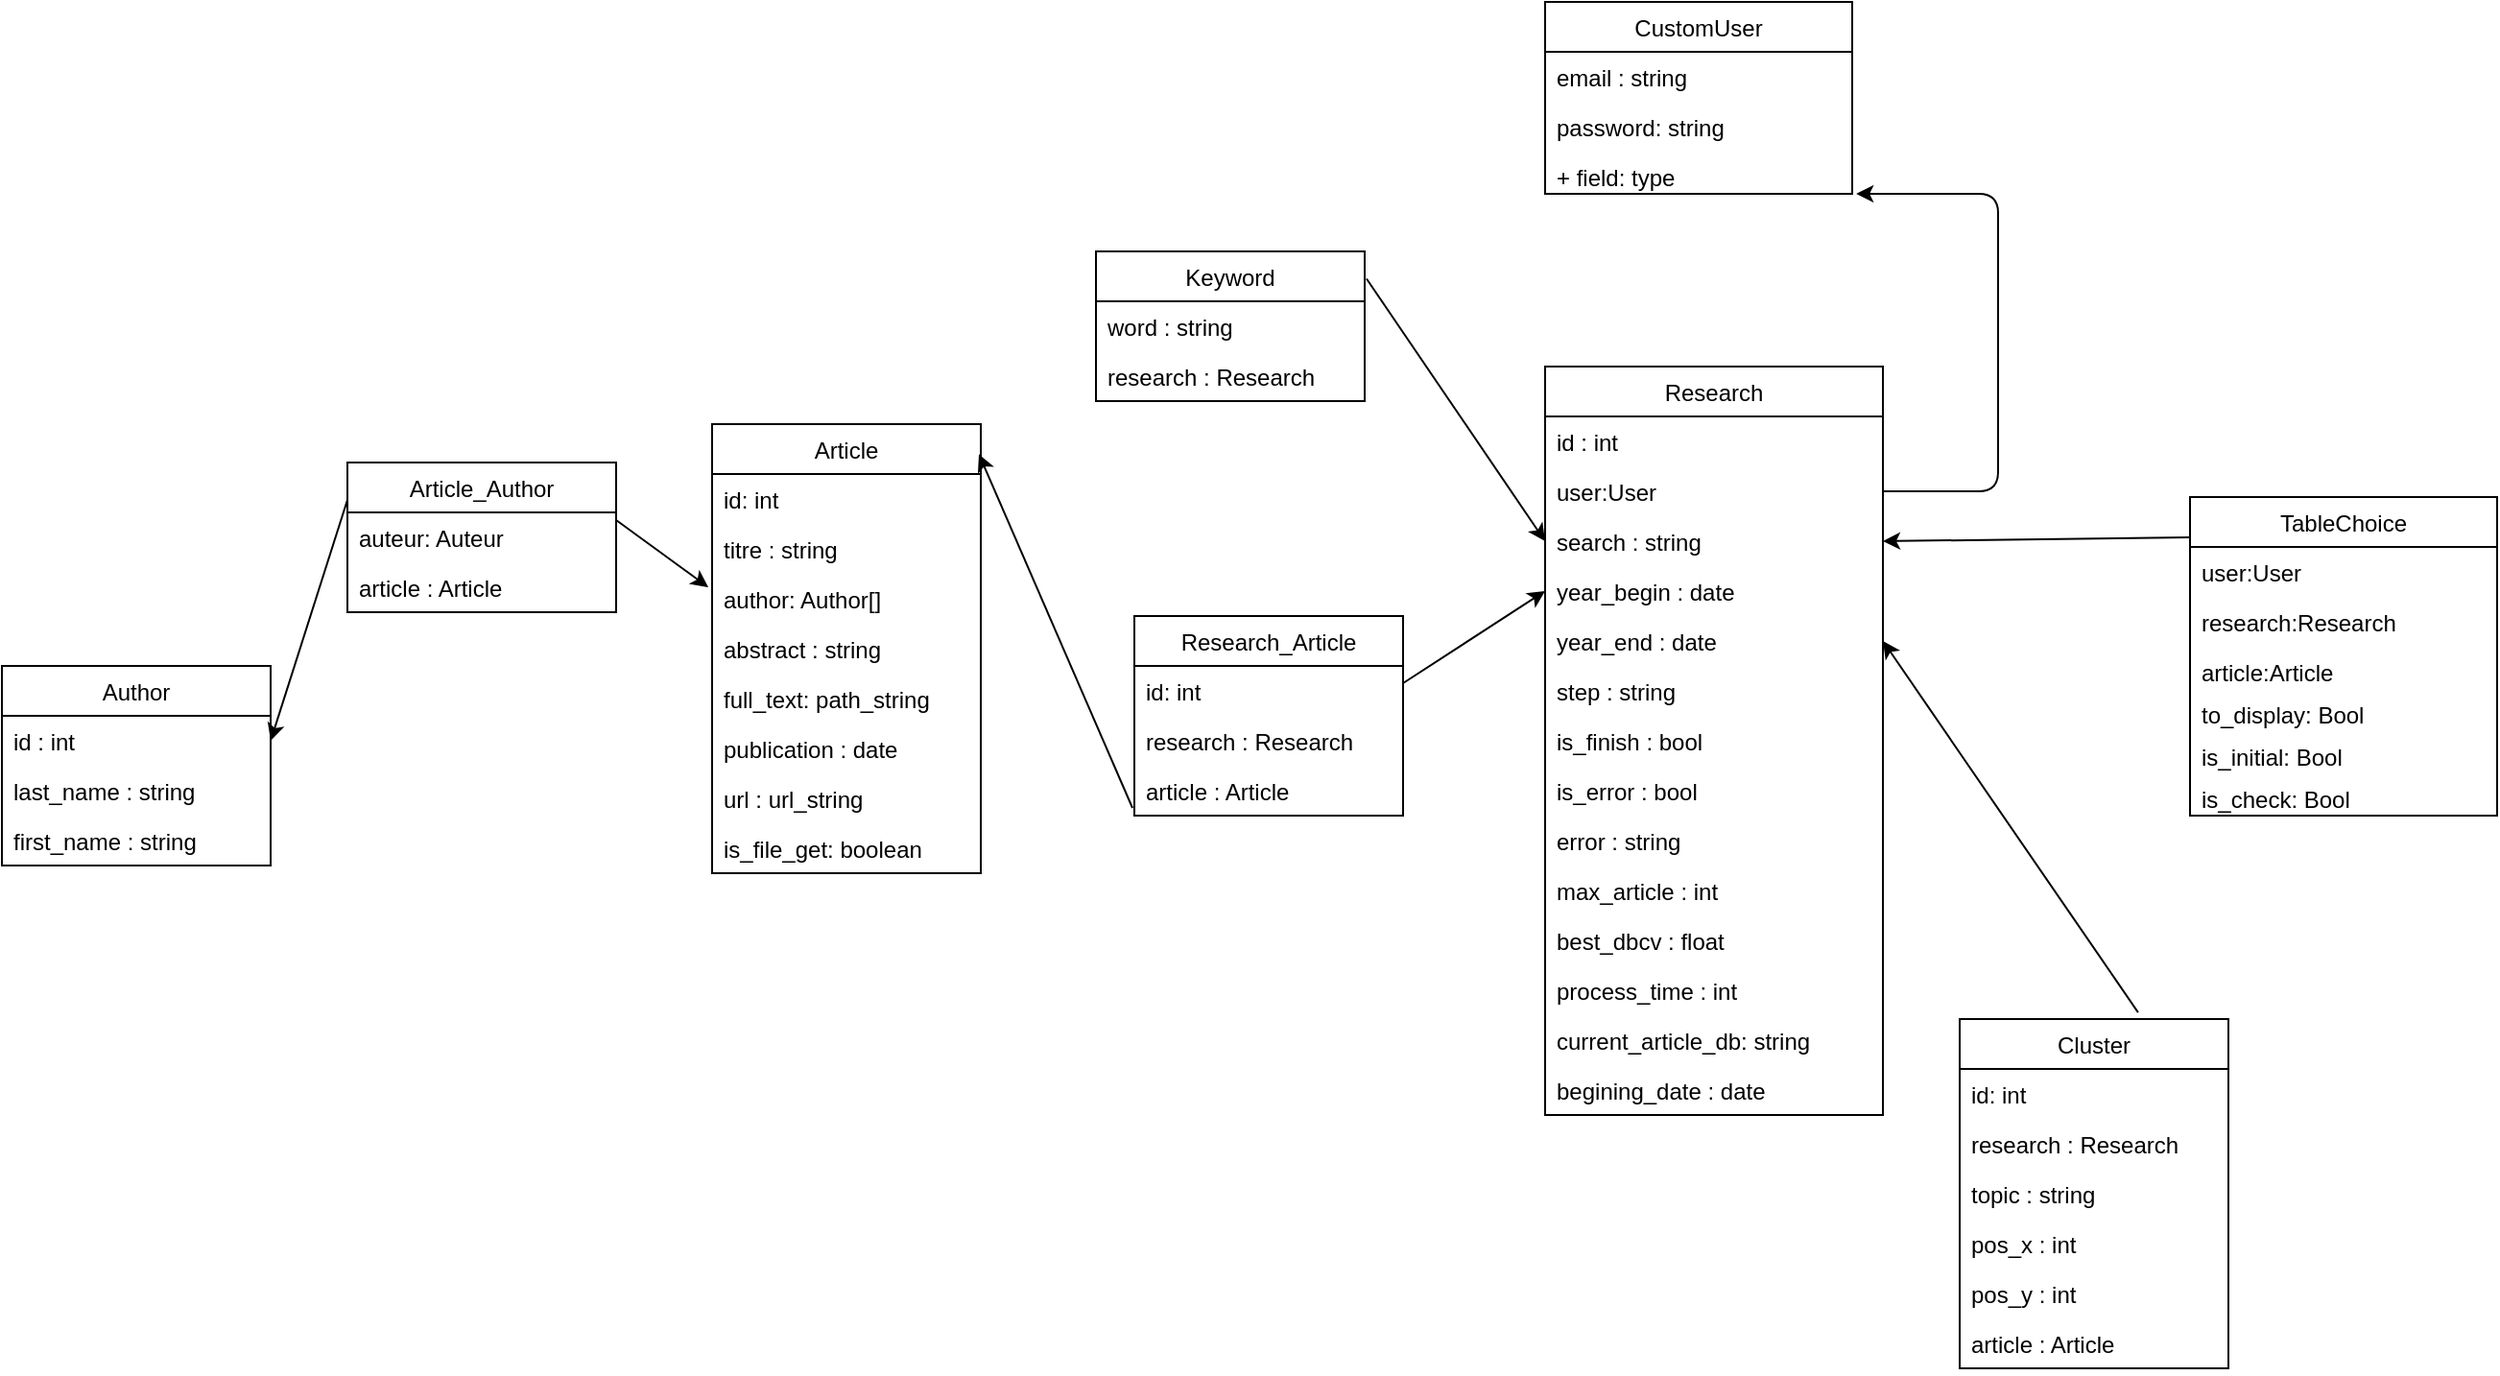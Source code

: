 <mxfile version="14.4.3" type="device"><diagram id="IdPe7tvuYSvpXGJc-4Lp" name="Page-1"><mxGraphModel dx="1929" dy="377" grid="1" gridSize="10" guides="1" tooltips="1" connect="1" arrows="1" fold="1" page="1" pageScale="1" pageWidth="827" pageHeight="1169" math="0" shadow="0"><root><mxCell id="0"/><mxCell id="1" parent="0"/><mxCell id="aYkX7KPBgdF3uLgOOesR-2" value="CustomUser" style="swimlane;fontStyle=0;childLayout=stackLayout;horizontal=1;startSize=26;fillColor=none;horizontalStack=0;resizeParent=1;resizeParentMax=0;resizeLast=0;collapsible=1;marginBottom=0;" parent="1" vertex="1"><mxGeometry x="274" y="280" width="160" height="100" as="geometry"><mxRectangle x="240" y="70" width="100" height="26" as="alternateBounds"/></mxGeometry></mxCell><mxCell id="aYkX7KPBgdF3uLgOOesR-3" value="email : string" style="text;strokeColor=none;fillColor=none;align=left;verticalAlign=top;spacingLeft=4;spacingRight=4;overflow=hidden;rotatable=0;points=[[0,0.5],[1,0.5]];portConstraint=eastwest;" parent="aYkX7KPBgdF3uLgOOesR-2" vertex="1"><mxGeometry y="26" width="160" height="26" as="geometry"/></mxCell><mxCell id="aYkX7KPBgdF3uLgOOesR-4" value="password: string" style="text;strokeColor=none;fillColor=none;align=left;verticalAlign=top;spacingLeft=4;spacingRight=4;overflow=hidden;rotatable=0;points=[[0,0.5],[1,0.5]];portConstraint=eastwest;" parent="aYkX7KPBgdF3uLgOOesR-2" vertex="1"><mxGeometry y="52" width="160" height="26" as="geometry"/></mxCell><mxCell id="aYkX7KPBgdF3uLgOOesR-5" value="+ field: type" style="text;strokeColor=none;fillColor=none;align=left;verticalAlign=top;spacingLeft=4;spacingRight=4;overflow=hidden;rotatable=0;points=[[0,0.5],[1,0.5]];portConstraint=eastwest;" parent="aYkX7KPBgdF3uLgOOesR-2" vertex="1"><mxGeometry y="78" width="160" height="22" as="geometry"/></mxCell><mxCell id="aYkX7KPBgdF3uLgOOesR-12" value="" style="endArrow=classic;html=1;exitX=1;exitY=0.5;exitDx=0;exitDy=0;entryX=1.013;entryY=1;entryDx=0;entryDy=0;entryPerimeter=0;" parent="1" source="aYkX7KPBgdF3uLgOOesR-33" target="aYkX7KPBgdF3uLgOOesR-5" edge="1"><mxGeometry width="50" height="50" relative="1" as="geometry"><mxPoint x="550" y="317" as="sourcePoint"/><mxPoint x="550" y="180" as="targetPoint"/><Array as="points"><mxPoint x="510" y="535"/><mxPoint x="510" y="380"/></Array></mxGeometry></mxCell><mxCell id="aYkX7KPBgdF3uLgOOesR-31" value="Research" style="swimlane;fontStyle=0;childLayout=stackLayout;horizontal=1;startSize=26;fillColor=none;horizontalStack=0;resizeParent=1;resizeParentMax=0;resizeLast=0;collapsible=1;marginBottom=0;" parent="1" vertex="1"><mxGeometry x="274" y="470" width="176" height="390" as="geometry"/></mxCell><mxCell id="aYkX7KPBgdF3uLgOOesR-32" value="id : int" style="text;strokeColor=none;fillColor=none;align=left;verticalAlign=top;spacingLeft=4;spacingRight=4;overflow=hidden;rotatable=0;points=[[0,0.5],[1,0.5]];portConstraint=eastwest;" parent="aYkX7KPBgdF3uLgOOesR-31" vertex="1"><mxGeometry y="26" width="176" height="26" as="geometry"/></mxCell><mxCell id="aYkX7KPBgdF3uLgOOesR-33" value="user:User" style="text;strokeColor=none;fillColor=none;align=left;verticalAlign=top;spacingLeft=4;spacingRight=4;overflow=hidden;rotatable=0;points=[[0,0.5],[1,0.5]];portConstraint=eastwest;" parent="aYkX7KPBgdF3uLgOOesR-31" vertex="1"><mxGeometry y="52" width="176" height="26" as="geometry"/></mxCell><mxCell id="aYkX7KPBgdF3uLgOOesR-50" value="search : string" style="text;strokeColor=none;fillColor=none;align=left;verticalAlign=top;spacingLeft=4;spacingRight=4;overflow=hidden;rotatable=0;points=[[0,0.5],[1,0.5]];portConstraint=eastwest;" parent="aYkX7KPBgdF3uLgOOesR-31" vertex="1"><mxGeometry y="78" width="176" height="26" as="geometry"/></mxCell><mxCell id="TzY02Lwv_uTKsZ5Mn490-4" value="year_begin : date" style="text;strokeColor=none;fillColor=none;align=left;verticalAlign=top;spacingLeft=4;spacingRight=4;overflow=hidden;rotatable=0;points=[[0,0.5],[1,0.5]];portConstraint=eastwest;" vertex="1" parent="aYkX7KPBgdF3uLgOOesR-31"><mxGeometry y="104" width="176" height="26" as="geometry"/></mxCell><mxCell id="TzY02Lwv_uTKsZ5Mn490-5" value="year_end : date" style="text;strokeColor=none;fillColor=none;align=left;verticalAlign=top;spacingLeft=4;spacingRight=4;overflow=hidden;rotatable=0;points=[[0,0.5],[1,0.5]];portConstraint=eastwest;" vertex="1" parent="aYkX7KPBgdF3uLgOOesR-31"><mxGeometry y="130" width="176" height="26" as="geometry"/></mxCell><mxCell id="aYkX7KPBgdF3uLgOOesR-81" value="step : string" style="text;strokeColor=none;fillColor=none;align=left;verticalAlign=top;spacingLeft=4;spacingRight=4;overflow=hidden;rotatable=0;points=[[0,0.5],[1,0.5]];portConstraint=eastwest;" parent="aYkX7KPBgdF3uLgOOesR-31" vertex="1"><mxGeometry y="156" width="176" height="26" as="geometry"/></mxCell><mxCell id="aYkX7KPBgdF3uLgOOesR-82" value="is_finish : bool" style="text;strokeColor=none;fillColor=none;align=left;verticalAlign=top;spacingLeft=4;spacingRight=4;overflow=hidden;rotatable=0;points=[[0,0.5],[1,0.5]];portConstraint=eastwest;" parent="aYkX7KPBgdF3uLgOOesR-31" vertex="1"><mxGeometry y="182" width="176" height="26" as="geometry"/></mxCell><mxCell id="aYkX7KPBgdF3uLgOOesR-83" value="is_error : bool" style="text;strokeColor=none;fillColor=none;align=left;verticalAlign=top;spacingLeft=4;spacingRight=4;overflow=hidden;rotatable=0;points=[[0,0.5],[1,0.5]];portConstraint=eastwest;" parent="aYkX7KPBgdF3uLgOOesR-31" vertex="1"><mxGeometry y="208" width="176" height="26" as="geometry"/></mxCell><mxCell id="aYkX7KPBgdF3uLgOOesR-84" value="error : string" style="text;strokeColor=none;fillColor=none;align=left;verticalAlign=top;spacingLeft=4;spacingRight=4;overflow=hidden;rotatable=0;points=[[0,0.5],[1,0.5]];portConstraint=eastwest;" parent="aYkX7KPBgdF3uLgOOesR-31" vertex="1"><mxGeometry y="234" width="176" height="26" as="geometry"/></mxCell><mxCell id="TzY02Lwv_uTKsZ5Mn490-6" value="max_article : int" style="text;strokeColor=none;fillColor=none;align=left;verticalAlign=top;spacingLeft=4;spacingRight=4;overflow=hidden;rotatable=0;points=[[0,0.5],[1,0.5]];portConstraint=eastwest;" vertex="1" parent="aYkX7KPBgdF3uLgOOesR-31"><mxGeometry y="260" width="176" height="26" as="geometry"/></mxCell><mxCell id="TzY02Lwv_uTKsZ5Mn490-7" value="best_dbcv : float" style="text;strokeColor=none;fillColor=none;align=left;verticalAlign=top;spacingLeft=4;spacingRight=4;overflow=hidden;rotatable=0;points=[[0,0.5],[1,0.5]];portConstraint=eastwest;" vertex="1" parent="aYkX7KPBgdF3uLgOOesR-31"><mxGeometry y="286" width="176" height="26" as="geometry"/></mxCell><mxCell id="TzY02Lwv_uTKsZ5Mn490-8" value="process_time : int" style="text;strokeColor=none;fillColor=none;align=left;verticalAlign=top;spacingLeft=4;spacingRight=4;overflow=hidden;rotatable=0;points=[[0,0.5],[1,0.5]];portConstraint=eastwest;" vertex="1" parent="aYkX7KPBgdF3uLgOOesR-31"><mxGeometry y="312" width="176" height="26" as="geometry"/></mxCell><mxCell id="TzY02Lwv_uTKsZ5Mn490-9" value="current_article_db: string" style="text;strokeColor=none;fillColor=none;align=left;verticalAlign=top;spacingLeft=4;spacingRight=4;overflow=hidden;rotatable=0;points=[[0,0.5],[1,0.5]];portConstraint=eastwest;" vertex="1" parent="aYkX7KPBgdF3uLgOOesR-31"><mxGeometry y="338" width="176" height="26" as="geometry"/></mxCell><mxCell id="TzY02Lwv_uTKsZ5Mn490-10" value="begining_date : date" style="text;strokeColor=none;fillColor=none;align=left;verticalAlign=top;spacingLeft=4;spacingRight=4;overflow=hidden;rotatable=0;points=[[0,0.5],[1,0.5]];portConstraint=eastwest;" vertex="1" parent="aYkX7KPBgdF3uLgOOesR-31"><mxGeometry y="364" width="176" height="26" as="geometry"/></mxCell><mxCell id="aYkX7KPBgdF3uLgOOesR-42" value="Keyword" style="swimlane;fontStyle=0;childLayout=stackLayout;horizontal=1;startSize=26;fillColor=none;horizontalStack=0;resizeParent=1;resizeParentMax=0;resizeLast=0;collapsible=1;marginBottom=0;" parent="1" vertex="1"><mxGeometry x="40" y="410" width="140" height="78" as="geometry"/></mxCell><mxCell id="aYkX7KPBgdF3uLgOOesR-43" value="word : string" style="text;strokeColor=none;fillColor=none;align=left;verticalAlign=top;spacingLeft=4;spacingRight=4;overflow=hidden;rotatable=0;points=[[0,0.5],[1,0.5]];portConstraint=eastwest;" parent="aYkX7KPBgdF3uLgOOesR-42" vertex="1"><mxGeometry y="26" width="140" height="26" as="geometry"/></mxCell><mxCell id="aYkX7KPBgdF3uLgOOesR-44" value="research : Research" style="text;strokeColor=none;fillColor=none;align=left;verticalAlign=top;spacingLeft=4;spacingRight=4;overflow=hidden;rotatable=0;points=[[0,0.5],[1,0.5]];portConstraint=eastwest;" parent="aYkX7KPBgdF3uLgOOesR-42" vertex="1"><mxGeometry y="52" width="140" height="26" as="geometry"/></mxCell><mxCell id="aYkX7KPBgdF3uLgOOesR-46" value="" style="endArrow=classic;html=1;exitX=1.007;exitY=0.183;exitDx=0;exitDy=0;exitPerimeter=0;entryX=0;entryY=0.5;entryDx=0;entryDy=0;" parent="1" source="aYkX7KPBgdF3uLgOOesR-42" edge="1"><mxGeometry width="50" height="50" relative="1" as="geometry"><mxPoint x="190" y="570" as="sourcePoint"/><mxPoint x="274" y="561" as="targetPoint"/></mxGeometry></mxCell><mxCell id="aYkX7KPBgdF3uLgOOesR-51" value="Article" style="swimlane;fontStyle=0;childLayout=stackLayout;horizontal=1;startSize=26;fillColor=none;horizontalStack=0;resizeParent=1;resizeParentMax=0;resizeLast=0;collapsible=1;marginBottom=0;" parent="1" vertex="1"><mxGeometry x="-160" y="500" width="140" height="234" as="geometry"/></mxCell><mxCell id="aYkX7KPBgdF3uLgOOesR-52" value="id: int" style="text;strokeColor=none;fillColor=none;align=left;verticalAlign=top;spacingLeft=4;spacingRight=4;overflow=hidden;rotatable=0;points=[[0,0.5],[1,0.5]];portConstraint=eastwest;" parent="aYkX7KPBgdF3uLgOOesR-51" vertex="1"><mxGeometry y="26" width="140" height="26" as="geometry"/></mxCell><mxCell id="YG4G28JU1_LBsNw1QD_M-1" value="titre : string" style="text;strokeColor=none;fillColor=none;align=left;verticalAlign=top;spacingLeft=4;spacingRight=4;overflow=hidden;rotatable=0;points=[[0,0.5],[1,0.5]];portConstraint=eastwest;" parent="aYkX7KPBgdF3uLgOOesR-51" vertex="1"><mxGeometry y="52" width="140" height="26" as="geometry"/></mxCell><mxCell id="TzY02Lwv_uTKsZ5Mn490-3" value="author: Author[]" style="text;strokeColor=none;fillColor=none;align=left;verticalAlign=top;spacingLeft=4;spacingRight=4;overflow=hidden;rotatable=0;points=[[0,0.5],[1,0.5]];portConstraint=eastwest;" vertex="1" parent="aYkX7KPBgdF3uLgOOesR-51"><mxGeometry y="78" width="140" height="26" as="geometry"/></mxCell><mxCell id="aYkX7KPBgdF3uLgOOesR-54" value="abstract : string" style="text;strokeColor=none;fillColor=none;align=left;verticalAlign=top;spacingLeft=4;spacingRight=4;overflow=hidden;rotatable=0;points=[[0,0.5],[1,0.5]];portConstraint=eastwest;" parent="aYkX7KPBgdF3uLgOOesR-51" vertex="1"><mxGeometry y="104" width="140" height="26" as="geometry"/></mxCell><mxCell id="YG4G28JU1_LBsNw1QD_M-2" value="full_text: path_string" style="text;strokeColor=none;fillColor=none;align=left;verticalAlign=top;spacingLeft=4;spacingRight=4;overflow=hidden;rotatable=0;points=[[0,0.5],[1,0.5]];portConstraint=eastwest;" parent="aYkX7KPBgdF3uLgOOesR-51" vertex="1"><mxGeometry y="130" width="140" height="26" as="geometry"/></mxCell><mxCell id="aYkX7KPBgdF3uLgOOesR-62" value="publication : date" style="text;strokeColor=none;fillColor=none;align=left;verticalAlign=top;spacingLeft=4;spacingRight=4;overflow=hidden;rotatable=0;points=[[0,0.5],[1,0.5]];portConstraint=eastwest;" parent="aYkX7KPBgdF3uLgOOesR-51" vertex="1"><mxGeometry y="156" width="140" height="26" as="geometry"/></mxCell><mxCell id="aYkX7KPBgdF3uLgOOesR-63" value="url : url_string" style="text;strokeColor=none;fillColor=none;align=left;verticalAlign=top;spacingLeft=4;spacingRight=4;overflow=hidden;rotatable=0;points=[[0,0.5],[1,0.5]];portConstraint=eastwest;" parent="aYkX7KPBgdF3uLgOOesR-51" vertex="1"><mxGeometry y="182" width="140" height="26" as="geometry"/></mxCell><mxCell id="TzY02Lwv_uTKsZ5Mn490-1" value="is_file_get: boolean" style="text;strokeColor=none;fillColor=none;align=left;verticalAlign=top;spacingLeft=4;spacingRight=4;overflow=hidden;rotatable=0;points=[[0,0.5],[1,0.5]];portConstraint=eastwest;" vertex="1" parent="aYkX7KPBgdF3uLgOOesR-51"><mxGeometry y="208" width="140" height="26" as="geometry"/></mxCell><mxCell id="aYkX7KPBgdF3uLgOOesR-56" value="Research_Article" style="swimlane;fontStyle=0;childLayout=stackLayout;horizontal=1;startSize=26;fillColor=none;horizontalStack=0;resizeParent=1;resizeParentMax=0;resizeLast=0;collapsible=1;marginBottom=0;" parent="1" vertex="1"><mxGeometry x="60" y="600" width="140" height="104" as="geometry"/></mxCell><mxCell id="aYkX7KPBgdF3uLgOOesR-57" value="id: int" style="text;strokeColor=none;fillColor=none;align=left;verticalAlign=top;spacingLeft=4;spacingRight=4;overflow=hidden;rotatable=0;points=[[0,0.5],[1,0.5]];portConstraint=eastwest;" parent="aYkX7KPBgdF3uLgOOesR-56" vertex="1"><mxGeometry y="26" width="140" height="26" as="geometry"/></mxCell><mxCell id="aYkX7KPBgdF3uLgOOesR-58" value="research : Research" style="text;strokeColor=none;fillColor=none;align=left;verticalAlign=top;spacingLeft=4;spacingRight=4;overflow=hidden;rotatable=0;points=[[0,0.5],[1,0.5]];portConstraint=eastwest;" parent="aYkX7KPBgdF3uLgOOesR-56" vertex="1"><mxGeometry y="52" width="140" height="26" as="geometry"/></mxCell><mxCell id="aYkX7KPBgdF3uLgOOesR-59" value="article : Article" style="text;strokeColor=none;fillColor=none;align=left;verticalAlign=top;spacingLeft=4;spacingRight=4;overflow=hidden;rotatable=0;points=[[0,0.5],[1,0.5]];portConstraint=eastwest;" parent="aYkX7KPBgdF3uLgOOesR-56" vertex="1"><mxGeometry y="78" width="140" height="26" as="geometry"/></mxCell><mxCell id="aYkX7KPBgdF3uLgOOesR-61" value="" style="endArrow=classic;html=1;entryX=0.993;entryY=0.067;entryDx=0;entryDy=0;entryPerimeter=0;exitX=-0.007;exitY=0.846;exitDx=0;exitDy=0;exitPerimeter=0;" parent="1" source="aYkX7KPBgdF3uLgOOesR-59" target="aYkX7KPBgdF3uLgOOesR-51" edge="1"><mxGeometry width="50" height="50" relative="1" as="geometry"><mxPoint x="60" y="690" as="sourcePoint"/><mxPoint x="110" y="640" as="targetPoint"/></mxGeometry></mxCell><mxCell id="aYkX7KPBgdF3uLgOOesR-72" value="" style="endArrow=classic;html=1;entryX=0;entryY=0.5;entryDx=0;entryDy=0;" parent="1" edge="1"><mxGeometry width="50" height="50" relative="1" as="geometry"><mxPoint x="200" y="635" as="sourcePoint"/><mxPoint x="274" y="587" as="targetPoint"/></mxGeometry></mxCell><mxCell id="aYkX7KPBgdF3uLgOOesR-74" value="Cluster" style="swimlane;fontStyle=0;childLayout=stackLayout;horizontal=1;startSize=26;fillColor=none;horizontalStack=0;resizeParent=1;resizeParentMax=0;resizeLast=0;collapsible=1;marginBottom=0;" parent="1" vertex="1"><mxGeometry x="490" y="810" width="140" height="182" as="geometry"/></mxCell><mxCell id="aYkX7KPBgdF3uLgOOesR-75" value="id: int" style="text;strokeColor=none;fillColor=none;align=left;verticalAlign=top;spacingLeft=4;spacingRight=4;overflow=hidden;rotatable=0;points=[[0,0.5],[1,0.5]];portConstraint=eastwest;" parent="aYkX7KPBgdF3uLgOOesR-74" vertex="1"><mxGeometry y="26" width="140" height="26" as="geometry"/></mxCell><mxCell id="aYkX7KPBgdF3uLgOOesR-76" value="research : Research" style="text;strokeColor=none;fillColor=none;align=left;verticalAlign=top;spacingLeft=4;spacingRight=4;overflow=hidden;rotatable=0;points=[[0,0.5],[1,0.5]];portConstraint=eastwest;" parent="aYkX7KPBgdF3uLgOOesR-74" vertex="1"><mxGeometry y="52" width="140" height="26" as="geometry"/></mxCell><mxCell id="aYkX7KPBgdF3uLgOOesR-77" value="topic : string" style="text;strokeColor=none;fillColor=none;align=left;verticalAlign=top;spacingLeft=4;spacingRight=4;overflow=hidden;rotatable=0;points=[[0,0.5],[1,0.5]];portConstraint=eastwest;" parent="aYkX7KPBgdF3uLgOOesR-74" vertex="1"><mxGeometry y="78" width="140" height="26" as="geometry"/></mxCell><mxCell id="aYkX7KPBgdF3uLgOOesR-78" value="pos_x : int" style="text;strokeColor=none;fillColor=none;align=left;verticalAlign=top;spacingLeft=4;spacingRight=4;overflow=hidden;rotatable=0;points=[[0,0.5],[1,0.5]];portConstraint=eastwest;" parent="aYkX7KPBgdF3uLgOOesR-74" vertex="1"><mxGeometry y="104" width="140" height="26" as="geometry"/></mxCell><mxCell id="aYkX7KPBgdF3uLgOOesR-79" value="pos_y : int" style="text;strokeColor=none;fillColor=none;align=left;verticalAlign=top;spacingLeft=4;spacingRight=4;overflow=hidden;rotatable=0;points=[[0,0.5],[1,0.5]];portConstraint=eastwest;" parent="aYkX7KPBgdF3uLgOOesR-74" vertex="1"><mxGeometry y="130" width="140" height="26" as="geometry"/></mxCell><mxCell id="YG4G28JU1_LBsNw1QD_M-3" value="article : Article" style="text;strokeColor=none;fillColor=none;align=left;verticalAlign=top;spacingLeft=4;spacingRight=4;overflow=hidden;rotatable=0;points=[[0,0.5],[1,0.5]];portConstraint=eastwest;" parent="aYkX7KPBgdF3uLgOOesR-74" vertex="1"><mxGeometry y="156" width="140" height="26" as="geometry"/></mxCell><mxCell id="aYkX7KPBgdF3uLgOOesR-80" value="" style="endArrow=classic;html=1;exitX=0.664;exitY=-0.019;exitDx=0;exitDy=0;exitPerimeter=0;entryX=1;entryY=0.5;entryDx=0;entryDy=0;" parent="1" source="aYkX7KPBgdF3uLgOOesR-74" edge="1"><mxGeometry width="50" height="50" relative="1" as="geometry"><mxPoint x="440" y="650" as="sourcePoint"/><mxPoint x="450" y="613" as="targetPoint"/></mxGeometry></mxCell><mxCell id="aYkX7KPBgdF3uLgOOesR-85" value="Author" style="swimlane;fontStyle=0;childLayout=stackLayout;horizontal=1;startSize=26;fillColor=none;horizontalStack=0;resizeParent=1;resizeParentMax=0;resizeLast=0;collapsible=1;marginBottom=0;" parent="1" vertex="1"><mxGeometry x="-530" y="626" width="140" height="104" as="geometry"/></mxCell><mxCell id="aYkX7KPBgdF3uLgOOesR-86" value="id : int" style="text;strokeColor=none;fillColor=none;align=left;verticalAlign=top;spacingLeft=4;spacingRight=4;overflow=hidden;rotatable=0;points=[[0,0.5],[1,0.5]];portConstraint=eastwest;" parent="aYkX7KPBgdF3uLgOOesR-85" vertex="1"><mxGeometry y="26" width="140" height="26" as="geometry"/></mxCell><mxCell id="aYkX7KPBgdF3uLgOOesR-88" value="last_name : string" style="text;strokeColor=none;fillColor=none;align=left;verticalAlign=top;spacingLeft=4;spacingRight=4;overflow=hidden;rotatable=0;points=[[0,0.5],[1,0.5]];portConstraint=eastwest;" parent="aYkX7KPBgdF3uLgOOesR-85" vertex="1"><mxGeometry y="52" width="140" height="26" as="geometry"/></mxCell><mxCell id="aYkX7KPBgdF3uLgOOesR-89" value="first_name : string" style="text;strokeColor=none;fillColor=none;align=left;verticalAlign=top;spacingLeft=4;spacingRight=4;overflow=hidden;rotatable=0;points=[[0,0.5],[1,0.5]];portConstraint=eastwest;" parent="aYkX7KPBgdF3uLgOOesR-85" vertex="1"><mxGeometry y="78" width="140" height="26" as="geometry"/></mxCell><mxCell id="aYkX7KPBgdF3uLgOOesR-90" value="Article_Author" style="swimlane;fontStyle=0;childLayout=stackLayout;horizontal=1;startSize=26;fillColor=none;horizontalStack=0;resizeParent=1;resizeParentMax=0;resizeLast=0;collapsible=1;marginBottom=0;" parent="1" vertex="1"><mxGeometry x="-350" y="520" width="140" height="78" as="geometry"/></mxCell><mxCell id="aYkX7KPBgdF3uLgOOesR-92" value="auteur: Auteur" style="text;strokeColor=none;fillColor=none;align=left;verticalAlign=top;spacingLeft=4;spacingRight=4;overflow=hidden;rotatable=0;points=[[0,0.5],[1,0.5]];portConstraint=eastwest;" parent="aYkX7KPBgdF3uLgOOesR-90" vertex="1"><mxGeometry y="26" width="140" height="26" as="geometry"/></mxCell><mxCell id="aYkX7KPBgdF3uLgOOesR-93" value="article : Article" style="text;strokeColor=none;fillColor=none;align=left;verticalAlign=top;spacingLeft=4;spacingRight=4;overflow=hidden;rotatable=0;points=[[0,0.5],[1,0.5]];portConstraint=eastwest;" parent="aYkX7KPBgdF3uLgOOesR-90" vertex="1"><mxGeometry y="52" width="140" height="26" as="geometry"/></mxCell><mxCell id="aYkX7KPBgdF3uLgOOesR-94" value="" style="endArrow=classic;html=1;exitX=1;exitY=0.154;exitDx=0;exitDy=0;exitPerimeter=0;entryX=-0.014;entryY=0.269;entryDx=0;entryDy=0;entryPerimeter=0;" parent="1" source="aYkX7KPBgdF3uLgOOesR-92" edge="1" target="TzY02Lwv_uTKsZ5Mn490-3"><mxGeometry width="50" height="50" relative="1" as="geometry"><mxPoint x="-10" y="580" as="sourcePoint"/><mxPoint x="-160" y="691" as="targetPoint"/></mxGeometry></mxCell><mxCell id="aYkX7KPBgdF3uLgOOesR-95" value="" style="endArrow=classic;html=1;exitX=0;exitY=0.25;exitDx=0;exitDy=0;entryX=1;entryY=0.5;entryDx=0;entryDy=0;" parent="1" source="aYkX7KPBgdF3uLgOOesR-90" target="aYkX7KPBgdF3uLgOOesR-86" edge="1"><mxGeometry width="50" height="50" relative="1" as="geometry"><mxPoint x="-463" y="560" as="sourcePoint"/><mxPoint x="-413" y="510" as="targetPoint"/></mxGeometry></mxCell><mxCell id="eETGFvIZQB6XZsjQN18j-3" value="TableChoice" style="swimlane;fontStyle=0;childLayout=stackLayout;horizontal=1;startSize=26;fillColor=none;horizontalStack=0;resizeParent=1;resizeParentMax=0;resizeLast=0;collapsible=1;marginBottom=0;" parent="1" vertex="1"><mxGeometry x="610" y="538" width="160" height="166" as="geometry"><mxRectangle x="240" y="70" width="100" height="26" as="alternateBounds"/></mxGeometry></mxCell><mxCell id="eETGFvIZQB6XZsjQN18j-4" value="user:User" style="text;strokeColor=none;fillColor=none;align=left;verticalAlign=top;spacingLeft=4;spacingRight=4;overflow=hidden;rotatable=0;points=[[0,0.5],[1,0.5]];portConstraint=eastwest;" parent="eETGFvIZQB6XZsjQN18j-3" vertex="1"><mxGeometry y="26" width="160" height="26" as="geometry"/></mxCell><mxCell id="eETGFvIZQB6XZsjQN18j-5" value="research:Research" style="text;strokeColor=none;fillColor=none;align=left;verticalAlign=top;spacingLeft=4;spacingRight=4;overflow=hidden;rotatable=0;points=[[0,0.5],[1,0.5]];portConstraint=eastwest;" parent="eETGFvIZQB6XZsjQN18j-3" vertex="1"><mxGeometry y="52" width="160" height="26" as="geometry"/></mxCell><mxCell id="eETGFvIZQB6XZsjQN18j-6" value="article:Article" style="text;strokeColor=none;fillColor=none;align=left;verticalAlign=top;spacingLeft=4;spacingRight=4;overflow=hidden;rotatable=0;points=[[0,0.5],[1,0.5]];portConstraint=eastwest;" parent="eETGFvIZQB6XZsjQN18j-3" vertex="1"><mxGeometry y="78" width="160" height="22" as="geometry"/></mxCell><mxCell id="eETGFvIZQB6XZsjQN18j-7" value="to_display: Bool" style="text;strokeColor=none;fillColor=none;align=left;verticalAlign=top;spacingLeft=4;spacingRight=4;overflow=hidden;rotatable=0;points=[[0,0.5],[1,0.5]];portConstraint=eastwest;" parent="eETGFvIZQB6XZsjQN18j-3" vertex="1"><mxGeometry y="100" width="160" height="22" as="geometry"/></mxCell><mxCell id="TzY02Lwv_uTKsZ5Mn490-11" value="is_initial: Bool" style="text;strokeColor=none;fillColor=none;align=left;verticalAlign=top;spacingLeft=4;spacingRight=4;overflow=hidden;rotatable=0;points=[[0,0.5],[1,0.5]];portConstraint=eastwest;" vertex="1" parent="eETGFvIZQB6XZsjQN18j-3"><mxGeometry y="122" width="160" height="22" as="geometry"/></mxCell><mxCell id="TzY02Lwv_uTKsZ5Mn490-12" value="is_check: Bool" style="text;strokeColor=none;fillColor=none;align=left;verticalAlign=top;spacingLeft=4;spacingRight=4;overflow=hidden;rotatable=0;points=[[0,0.5],[1,0.5]];portConstraint=eastwest;" vertex="1" parent="eETGFvIZQB6XZsjQN18j-3"><mxGeometry y="144" width="160" height="22" as="geometry"/></mxCell><mxCell id="TzY02Lwv_uTKsZ5Mn490-13" value="" style="endArrow=classic;html=1;entryX=1;entryY=0.5;entryDx=0;entryDy=0;exitX=0;exitY=-0.192;exitDx=0;exitDy=0;exitPerimeter=0;" edge="1" parent="1" source="eETGFvIZQB6XZsjQN18j-4" target="aYkX7KPBgdF3uLgOOesR-50"><mxGeometry width="50" height="50" relative="1" as="geometry"><mxPoint x="550" y="520" as="sourcePoint"/><mxPoint x="600" y="470" as="targetPoint"/></mxGeometry></mxCell></root></mxGraphModel></diagram></mxfile>